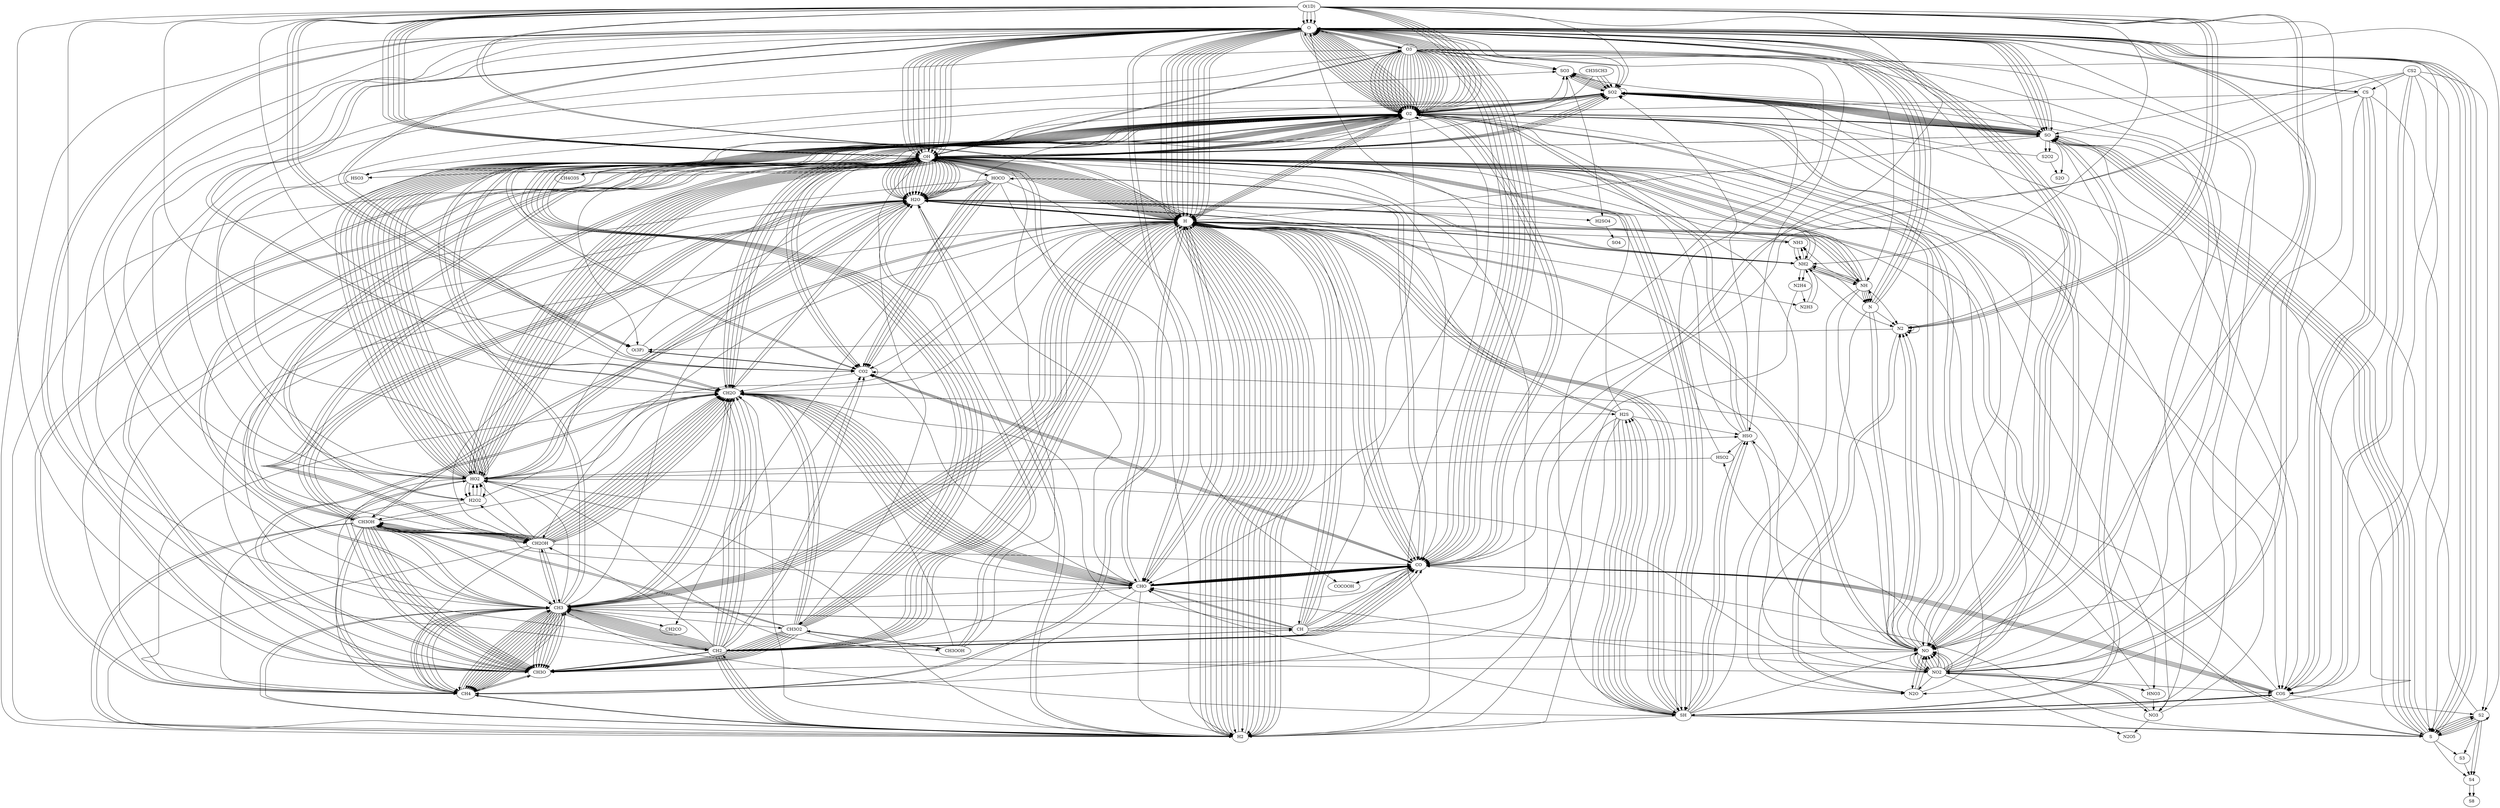 digraph g{"O" -> "O3";
"O2" -> "O3";
"O" -> "O2";
"O" -> "O2";
"O3" -> "O2";
"O3" -> "O2";
"O(1D)" -> "O2";
"O(1D)" -> "O2";
"O3" -> "O2";
"O3" -> "O2";
"O(1D)" -> "O2";
"O(1D)" -> "O";
"O(1D)" -> "O";
"O3" -> "O2";
"O3" -> "O";
"O3" -> "O";
"O(1D)" -> "O";
"O(1D)" -> "N2";
"N2" -> "O";
"N2" -> "N2";
"O(1D)" -> "O";
"O(1D)" -> "O2";
"O2" -> "O";
"O2" -> "O2";
"OH" -> "HO2";
"OH" -> "O2";
"O3" -> "HO2";
"O3" -> "O2";
"HO2" -> "OH";
"HO2" -> "O2";
"HO2" -> "O2";
"O3" -> "OH";
"O3" -> "O2";
"O3" -> "O2";
"OH" -> "H2O";
"OH" -> "O2";
"HO2" -> "H2O";
"HO2" -> "O2";
"O(1D)" -> "OH";
"O(1D)" -> "OH";
"H2O" -> "OH";
"H2O" -> "OH";
"O(1D)" -> "N2O";
"N2" -> "N2O";
"O(1D)" -> "N2";
"O(1D)" -> "O2";
"N2O" -> "N2";
"N2O" -> "O2";
"O(1D)" -> "NO";
"O(1D)" -> "NO";
"N2O" -> "NO";
"N2O" -> "NO";
"O" -> "NO";
"O" -> "O2";
"NO2" -> "NO";
"NO2" -> "O2";
"NO" -> "NO2";
"NO" -> "O2";
"O3" -> "NO2";
"O3" -> "O2";
"NO2" -> "NO3";
"NO2" -> "O2";
"O3" -> "NO3";
"O3" -> "O2";
"NO2" -> "N2O5";
"NO3" -> "N2O5";
"NO2" -> "HNO3";
"OH" -> "HNO3";
"HNO3" -> "NO3";
"HNO3" -> "H2O";
"OH" -> "NO3";
"OH" -> "H2O";
"HO2" -> "OH";
"HO2" -> "NO2";
"NO" -> "OH";
"NO" -> "NO2";
"H" -> "OH";
"H" -> "O2";
"O3" -> "OH";
"O3" -> "O2";
"O" -> "H";
"O" -> "O2";
"OH" -> "H";
"OH" -> "O2";
"H" -> "HO2";
"O2" -> "HO2";
"O" -> "OH";
"O" -> "O2";
"HO2" -> "OH";
"HO2" -> "O2";
"H" -> "OH";
"H" -> "OH";
"HO2" -> "OH";
"HO2" -> "OH";
"H" -> "O";
"H" -> "H2O";
"HO2" -> "O";
"HO2" -> "H2O";
"H" -> "H2";
"H" -> "O2";
"HO2" -> "H2";
"HO2" -> "O2";
"CH4" -> "CH3";
"CH4" -> "H2O";
"OH" -> "CH3";
"OH" -> "H2O";
"CH3" -> "CH3O2";
"O2" -> "CH3O2";
"CH3O2" -> "CH3OOH";
"CH3O2" -> "O2";
"HO2" -> "CH3OOH";
"HO2" -> "O2";
"CH3O2" -> "CH3O";
"CH3O2" -> "NO2";
"NO" -> "CH3O";
"NO" -> "NO2";
"CH3OOH" -> "CH2O";
"CH3OOH" -> "OH";
"CH3OOH" -> "H2O";
"OH" -> "CH2O";
"OH" -> "OH";
"OH" -> "H2O";
"CH3OOH" -> "CH3O2";
"CH3OOH" -> "H2O";
"OH" -> "CH3O2";
"OH" -> "H2O";
"CH3O" -> "CH2O";
"CH3O" -> "HO2";
"O2" -> "CH2O";
"O2" -> "HO2";
"CH2O" -> "CHO";
"CH2O" -> "H2O";
"OH" -> "CHO";
"OH" -> "H2O";
"CHO" -> "CO";
"CHO" -> "HO2";
"O2" -> "CO";
"O2" -> "HO2";
"CO" -> "CO2";
"CO" -> "H";
"OH" -> "CO2";
"OH" -> "H";
"HO2" -> "H2O2";
"HO2" -> "O2";
"HO2" -> "H2O2";
"HO2" -> "O2";
"H2O2" -> "HO2";
"H2O2" -> "H2O";
"OH" -> "HO2";
"OH" -> "H2O";
"COS" -> "CO2";
"COS" -> "SH";
"OH" -> "CO2";
"OH" -> "SH";
"COS" -> "CO";
"COS" -> "SO";
"O" -> "CO";
"O" -> "SO";
"CS2" -> "SH";
"CS2" -> "COS";
"OH" -> "SH";
"OH" -> "COS";
"CS2" -> "CS";
"CS2" -> "SO";
"O" -> "CS";
"O" -> "SO";
"CS" -> "COS";
"CS" -> "O";
"O2" -> "COS";
"O2" -> "O";
"CS" -> "COS";
"CS" -> "O2";
"O3" -> "COS";
"O3" -> "O2";
"CS" -> "CO";
"CS" -> "S";
"O" -> "CO";
"O" -> "S";
"H2S" -> "H2O";
"H2S" -> "SH";
"OH" -> "H2O";
"OH" -> "SH";
"H2S" -> "OH";
"H2S" -> "SH";
"O" -> "OH";
"O" -> "SH";
"H2S" -> "H2";
"H2S" -> "SH";
"H" -> "H2";
"H" -> "SH";
"H2S" -> "H2O";
"H2S" -> "HSO";
"HO2" -> "H2O";
"HO2" -> "HSO";
"SH" -> "H";
"SH" -> "SO";
"O" -> "H";
"O" -> "SO";
"SH" -> "OH";
"SH" -> "SO";
"O2" -> "OH";
"O2" -> "SO";
"SH" -> "HSO";
"SH" -> "O2";
"O3" -> "HSO";
"O3" -> "O2";
"SH" -> "HSO";
"SH" -> "NO";
"NO2" -> "HSO";
"NO2" -> "NO";
"SO" -> "SO2";
"SO" -> "O2";
"O3" -> "SO2";
"O3" -> "O2";
"SO" -> "SO2";
"SO" -> "O";
"O2" -> "SO2";
"O2" -> "O";
"SO" -> "SO2";
"SO" -> "H";
"OH" -> "SO2";
"OH" -> "H";
"SO" -> "SO2";
"SO" -> "NO";
"NO2" -> "SO2";
"NO2" -> "NO";
"S" -> "SO";
"S" -> "O";
"O2" -> "SO";
"O2" -> "O";
"S" -> "O2";
"S" -> "SO";
"O3" -> "O2";
"O3" -> "SO";
"S" -> "H";
"S" -> "SO";
"OH" -> "H";
"OH" -> "SO";
"SO2" -> "OH";
"SO2" -> "SO3";
"HO2" -> "OH";
"HO2" -> "SO3";
"SO2" -> "SO3";
"SO2" -> "NO";
"NO2" -> "SO3";
"NO2" -> "NO";
"SO2" -> "SO3";
"SO2" -> "O2";
"O3" -> "SO3";
"O3" -> "O2";
"HSO" -> "SO2";
"HSO" -> "OH";
"O2" -> "SO2";
"O2" -> "OH";
"HSO" -> "O2";
"HSO" -> "O2";
"HSO" -> "SH";
"O3" -> "O2";
"O3" -> "O2";
"O3" -> "SH";
"HSO" -> "NO";
"HSO" -> "HSO2";
"NO2" -> "NO";
"NO2" -> "HSO2";
"HSO2" -> "HO2";
"HSO2" -> "SO2";
"O2" -> "HO2";
"O2" -> "SO2";
"HSO3" -> "HO2";
"HSO3" -> "SO3";
"O2" -> "HO2";
"O2" -> "SO3";
"SO3" -> "H2SO4";
"H2O" -> "H2SO4";
"SO2" -> "SO3";
"O" -> "SO3";
"SO2" -> "HSO3";
"OH" -> "HSO3";
"CH3SCH3" -> "SO2";
"OH" -> "SO2";
"CH3SCH3" -> "SO2";
"O" -> "SO2";
"CH3SCH3" -> "SO2";
"CH3SCH3" -> "CH4O3S";
"OH" -> "SO2";
"OH" -> "CH4O3S";
"H2SO4" -> "SO4";
"O(1D)" -> "CH3";
"O(1D)" -> "OH";
"CH4" -> "CH3";
"CH4" -> "OH";
"O(1D)" -> "CH3O";
"O(1D)" -> "H";
"CH4" -> "CH3O";
"CH4" -> "H";
"O(1D)" -> "CH2O";
"O(1D)" -> "H2";
"CH4" -> "CH2O";
"CH4" -> "H2";
"CH3O2" -> "CH3O";
"CH3O2" -> "CH3O";
"CH3O2" -> "O2";
"CH3O2" -> "CH3O";
"CH3O2" -> "CH3O";
"CH3O2" -> "O2";
"CH3O2" -> "CH3OH";
"CH3O2" -> "CH2O";
"CH3O2" -> "O2";
"CH3O2" -> "CH3OH";
"CH3O2" -> "CH2O";
"CH3O2" -> "O2";
"O" -> "CO2";
"CO" -> "CO2";
"H" -> "CHO";
"CO" -> "CHO";
"H" -> "H2";
"H" -> "CO";
"CHO" -> "H2";
"CHO" -> "CO";
"CHO" -> "CH2O";
"CHO" -> "CO";
"CHO" -> "CH2O";
"CHO" -> "CO";
"OH" -> "H2O";
"OH" -> "CO";
"CHO" -> "H2O";
"CHO" -> "CO";
"O" -> "H";
"O" -> "CO2";
"CHO" -> "H";
"CHO" -> "CO2";
"O" -> "OH";
"O" -> "CO";
"CHO" -> "OH";
"CHO" -> "CO";
"H" -> "H2";
"H" -> "CHO";
"CH2O" -> "H2";
"CH2O" -> "CHO";
"O" -> "OH";
"O" -> "CHO";
"CH2O" -> "OH";
"CH2O" -> "CHO";
"O(1D)" -> "H";
"O(1D)" -> "OH";
"H2" -> "H";
"H2" -> "OH";
"OH" -> "H";
"OH" -> "H2O";
"H2" -> "H";
"H2" -> "H2O";
"SO" -> "SO2";
"SO" -> "OH";
"HO2" -> "SO2";
"HO2" -> "OH";
"SO" -> "S2O2";
"SO" -> "S2O2";
"SO" -> "SO2";
"SO" -> "S2O";
"S2O2" -> "SO2";
"S2O2" -> "S2O";
"SO" -> "S";
"SO" -> "SO2";
"SO" -> "S";
"SO" -> "SO2";
"SO" -> "SO2";
"SO" -> "SO2";
"SO3" -> "SO2";
"SO3" -> "SO2";
"SH" -> "S";
"SH" -> "H2S";
"SH" -> "S";
"SH" -> "H2S";
"SH" -> "H2";
"SH" -> "S";
"H" -> "H2";
"H" -> "S";
"SH" -> "H2S";
"SH" -> "CHO";
"CH2O" -> "H2S";
"CH2O" -> "CHO";
"S" -> "S2";
"S" -> "S2";
"S" -> "S3";
"S2" -> "S3";
"S" -> "S4";
"S3" -> "S4";
"S2" -> "S4";
"S2" -> "S4";
"S4" -> "S8";
"S4" -> "S8";
"S2" -> "S";
"S2" -> "S";
"S2" -> "S";
"S2" -> "SO";
"O" -> "S";
"O" -> "SO";
"O" -> "CH3O";
"CH3" -> "CH3O";
"O" -> "CH2O";
"O" -> "H";
"CH3" -> "CH2O";
"CH3" -> "H";
"H" -> "CH4";
"CH3" -> "CH4";
"O3" -> "CH3O";
"O3" -> "O2";
"CH3" -> "CH3O";
"CH3" -> "O2";
"H2O2" -> "CH4";
"H2O2" -> "HO2";
"CH3" -> "CH4";
"CH3" -> "HO2";
"OH" -> "CH3O";
"OH" -> "H";
"CH3" -> "CH3O";
"CH3" -> "H";
"OH" -> "CH4";
"OH" -> "O";
"CH3" -> "CH4";
"CH3" -> "O";
"OH" -> "CH3OH";
"CH3" -> "CH3OH";
"HO2" -> "CH3O";
"HO2" -> "OH";
"CH3" -> "CH3O";
"CH3" -> "OH";
"HO2" -> "CH4";
"HO2" -> "O2";
"CH3" -> "CH4";
"CH3" -> "O2";
"CHO" -> "CH4";
"CHO" -> "CO";
"CH3" -> "CH4";
"CH3" -> "CO";
"CH3" -> "CH4";
"CH3" -> "CH2";
"CH3" -> "CH4";
"CH3" -> "CH2";
"CH3" -> "H";
"CH3" -> "CH2";
"CH3" -> "H2";
"CH3" -> "CH";
"CH3O" -> "CH2O";
"CH3O" -> "CH4";
"CH3" -> "CH2O";
"CH3" -> "CH4";
"CH2OH" -> "CH2O";
"CH2OH" -> "CH4";
"CH3" -> "CH2O";
"CH3" -> "CH4";
"CH3O2" -> "CH3O";
"CH3O2" -> "CH3O";
"CH3" -> "CH3O";
"CH3" -> "CH3O";
"H2" -> "CH4";
"H2" -> "H";
"CH3" -> "CH4";
"CH3" -> "H";
"O" -> "CHO";
"O" -> "H";
"CH2" -> "CHO";
"CH2" -> "H";
"O" -> "H";
"O" -> "H";
"O" -> "CO";
"CH2" -> "H";
"CH2" -> "H";
"CH2" -> "CO";
"O" -> "H2";
"O" -> "CO";
"CH2" -> "H2";
"CH2" -> "CO";
"H" -> "H2";
"H" -> "CH";
"CH2" -> "H2";
"CH2" -> "CH";
"O2" -> "H";
"O2" -> "H";
"O2" -> "CO2";
"CH2" -> "H";
"CH2" -> "H";
"CH2" -> "CO2";
"O2" -> "H2";
"O2" -> "CO2";
"CH2" -> "H2";
"CH2" -> "CO2";
"O2" -> "CO";
"O2" -> "H2O";
"CH2" -> "CO";
"CH2" -> "H2O";
"O2" -> "O";
"O2" -> "CH2O";
"CH2" -> "O";
"CH2" -> "CH2O";
"OH" -> "H";
"OH" -> "CH2O";
"CH2" -> "H";
"CH2" -> "CH2O";
"CHO" -> "CO";
"CHO" -> "CH3";
"CH2" -> "CO";
"CH2" -> "CH3";
"CH3O2" -> "CH2O";
"CH3O2" -> "CH3O";
"CH2" -> "CH2O";
"CH2" -> "CH3O";
"CO2" -> "CH2O";
"CO2" -> "CO";
"CH2" -> "CH2O";
"CH2" -> "CO";
"O" -> "H";
"O" -> "CO";
"CH" -> "H";
"CH" -> "CO";
"CH" -> "CHO";
"CH" -> "NO";
"NO2" -> "CHO";
"NO2" -> "NO";
"O2" -> "O";
"O2" -> "CHO";
"CH" -> "O";
"CH" -> "CHO";
"O2" -> "OH";
"O2" -> "CO";
"CH" -> "OH";
"CH" -> "CO";
"H2O" -> "H";
"H2O" -> "CH2O";
"CH" -> "H";
"CH" -> "CH2O";
"H2" -> "H";
"H2" -> "CH2";
"CH" -> "H";
"CH" -> "CH2";
"H2" -> "CH3";
"CH" -> "CH3";
"CH3OH" -> "CH3O";
"CH3OH" -> "CH3";
"CH2" -> "CH3O";
"CH2" -> "CH3";
"CH3OH" -> "CH2OH";
"CH3OH" -> "CH3";
"CH2" -> "CH2OH";
"CH2" -> "CH3";
"CH3OH" -> "CH3O";
"CH3OH" -> "OH";
"O" -> "CH3O";
"O" -> "OH";
"CH3OH" -> "CH2OH";
"CH3OH" -> "OH";
"O" -> "CH2OH";
"O" -> "OH";
"CH3OH" -> "CH3";
"CH3OH" -> "H2O";
"H" -> "CH3";
"H" -> "H2O";
"CH3OH" -> "CH3O";
"CH3OH" -> "H2";
"H" -> "CH3O";
"H" -> "H2";
"CH3OH" -> "CH2OH";
"CH3OH" -> "H2";
"H" -> "CH2OH";
"H" -> "H2";
"CH3OH" -> "CH3O";
"CH3OH" -> "H2O";
"OH" -> "CH3O";
"OH" -> "H2O";
"CH3OH" -> "CH2OH";
"CH3OH" -> "H2O";
"OH" -> "CH2OH";
"OH" -> "H2O";
"CH3OH" -> "CH2O";
"CH3OH" -> "H2O";
"CH3OH" -> "H";
"OH" -> "CH2O";
"OH" -> "H2O";
"OH" -> "H";
"CH3OH" -> "CH4";
"CH3OH" -> "CH3O";
"CH3" -> "CH4";
"CH3" -> "CH3O";
"CH3OH" -> "CH4";
"CH3OH" -> "CH2OH";
"CH3" -> "CH4";
"CH3" -> "CH2OH";
"CH2OH" -> "CH2O";
"CH2OH" -> "CH3";
"CH2" -> "CH2O";
"CH2" -> "CH3";
"CH2OH" -> "CH2O";
"CH2OH" -> "OH";
"O" -> "CH2O";
"O" -> "OH";
"CH2OH" -> "CH3";
"CH2OH" -> "OH";
"H" -> "CH3";
"H" -> "OH";
"CH2OH" -> "CH3OH";
"H" -> "CH3OH";
"CH2OH" -> "CH2O";
"CH2OH" -> "H2";
"H" -> "CH2O";
"H" -> "H2";
"CH2OH" -> "CH3OH";
"CH2OH" -> "HO2";
"H2O2" -> "CH3OH";
"H2O2" -> "HO2";
"CH2OH" -> "CH2O";
"CH2OH" -> "H2O";
"OH" -> "CH2O";
"OH" -> "H2O";
"CH2OH" -> "CH2O";
"CH2OH" -> "H2O2";
"HO2" -> "CH2O";
"HO2" -> "H2O2";
"CH2OH" -> "CH3OH";
"CH2OH" -> "CO";
"CHO" -> "CH3OH";
"CHO" -> "CO";
"CH2OH" -> "CH2O";
"CH2OH" -> "CH2O";
"CHO" -> "CH2O";
"CHO" -> "CH2O";
"CH2OH" -> "CH2O";
"CH2OH" -> "CH3OH";
"CH2OH" -> "CH2O";
"CH2OH" -> "CH3OH";
"N" -> "O";
"N" -> "NO";
"O2" -> "O";
"O2" -> "NO";
"N" -> "N2";
"N" -> "O";
"NO" -> "N2";
"NO" -> "O";
"H" -> "NO";
"H" -> "OH";
"NO2" -> "NO";
"NO2" -> "OH";
"O" -> "O2";
"O" -> "NO2";
"NO3" -> "O2";
"NO3" -> "NO2";
"NH2" -> "N2H4";
"NH2" -> "N2H4";
"N2H4" -> "N2H3";
"N2H4" -> "H2";
"H" -> "N2H3";
"H" -> "H2";
"N2H3" -> "NH2";
"N2H3" -> "NH2";
"H" -> "NH2";
"H" -> "NH2";
"NH" -> "N2";
"NH" -> "OH";
"NO" -> "N2";
"NO" -> "OH";
"NH" -> "N";
"NH" -> "OH";
"O" -> "N";
"O" -> "OH";
"NH2" -> "N2";
"NH2" -> "H2O";
"NO" -> "N2";
"NO" -> "H2O";
"NH2" -> "NH";
"NH2" -> "OH";
"O" -> "NH";
"O" -> "OH";
"NH3" -> "NH2";
"NH3" -> "OH";
"O(1D)" -> "NH2";
"O(1D)" -> "OH";
"NH3" -> "NH2";
"NH3" -> "H2O";
"OH" -> "NH2";
"OH" -> "H2O";
"NH2" -> "NH3";
"H" -> "NH3";
"NH" -> "N2O";
"NH" -> "H";
"NO" -> "N2O";
"NO" -> "H";
"NH" -> "NO";
"NH" -> "H";
"O" -> "NO";
"O" -> "H";
"CH3" -> "CH4";
"CH3" -> "SH";
"H2S" -> "CH4";
"H2S" -> "SH";
"COS" -> "CO";
"COS" -> "SH";
"H" -> "CO";
"H" -> "SH";
"COS" -> "CO";
"COS" -> "S2";
"S" -> "CO";
"S" -> "S2";
"CS" -> "COS";
"CS" -> "NO";
"NO2" -> "COS";
"NO2" -> "NO";
"CO" -> "COS";
"CO" -> "H";
"SH" -> "COS";
"SH" -> "H";
"CS2" -> "CO";
"CS2" -> "S2";
"O" -> "CO";
"O" -> "S2";
"CS2" -> "COS";
"CS2" -> "S";
"O" -> "COS";
"O" -> "S";
"OH" -> "H2O";
"OH" -> "NH";
"NH2" -> "H2O";
"NH2" -> "NH";
"NH" -> "NH2";
"NH" -> "N";
"NH" -> "NH2";
"NH" -> "N";
"NH2" -> "NH3";
"NH2" -> "N";
"NH" -> "NH3";
"NH" -> "N";
"O" -> "NO";
"N" -> "NO";
"H" -> "NH";
"N" -> "NH";
"NO2" -> "N2O";
"NO2" -> "O";
"N" -> "N2O";
"N" -> "O";
"O" -> "O2";
"O" -> "O2";
"OH" -> "HOCO";
"CO" -> "HOCO";
"HOCO" -> "CO2";
"HOCO" -> "OH";
"O(3P)" -> "CO2";
"O(3P)" -> "OH";
"HOCO" -> "CO2";
"HOCO" -> "H2O";
"OH" -> "CO2";
"OH" -> "H2O";
"HOCO" -> "H2O";
"HOCO" -> "CH2CO";
"CH3" -> "H2O";
"CH3" -> "CH2CO";
"HOCO" -> "CH4";
"HOCO" -> "CO2";
"CH3" -> "CH4";
"CH3" -> "CO2";
"HOCO" -> "H2O";
"HOCO" -> "CO";
"H" -> "H2O";
"H" -> "CO";
"HOCO" -> "H2";
"HOCO" -> "CO2";
"H" -> "H2";
"H" -> "CO2";
"OH" -> "H2O2";
"OH" -> "H2O2";
"O(1D)" -> "O(3P)";
"O(1D)" -> "CO2";
"CO2" -> "O(3P)";
"CO2" -> "CO2";
"O(1D)" -> "O(3P)";
"O(1D)" -> "N2";
"N2" -> "O(3P)";
"N2" -> "N2";
"O(1D)" -> "O(3P)";
"O(1D)" -> "SO2";
"SO2" -> "O(3P)";
"SO2" -> "SO2";
"H2O" -> "OH";
"H2O" -> "H2";
"H" -> "OH";
"H" -> "H2";
"CH4" -> "CH3";
"CH4" -> "CH3";
"CH2" -> "CH3";
"CH2" -> "CH3";
"HOCO" -> "COCOOH";
"CO" -> "COCOOH";
}
